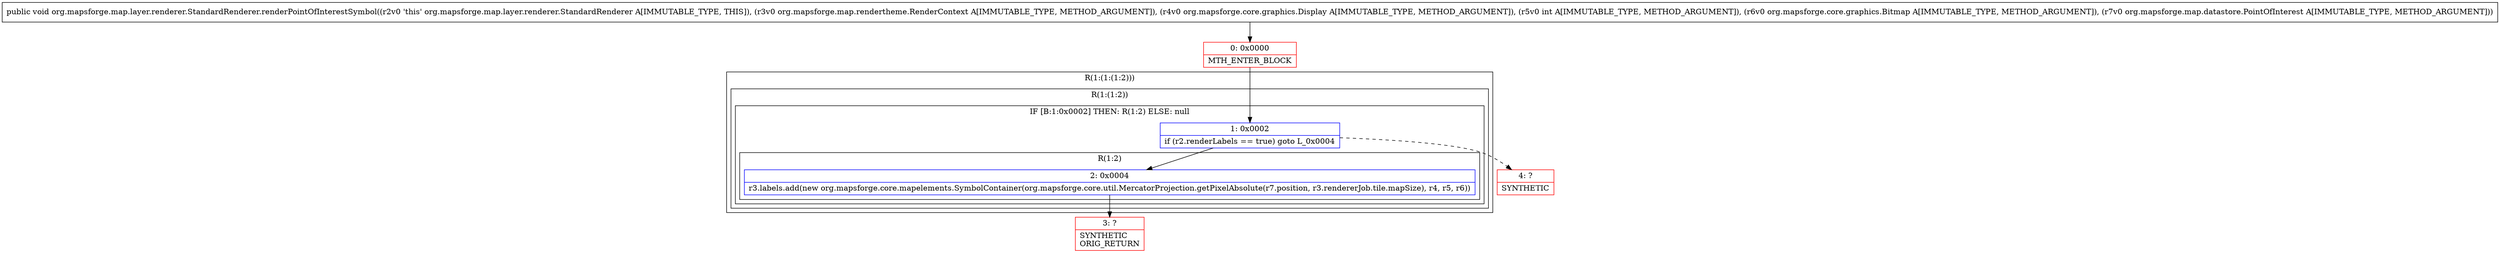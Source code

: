 digraph "CFG fororg.mapsforge.map.layer.renderer.StandardRenderer.renderPointOfInterestSymbol(Lorg\/mapsforge\/map\/rendertheme\/RenderContext;Lorg\/mapsforge\/core\/graphics\/Display;ILorg\/mapsforge\/core\/graphics\/Bitmap;Lorg\/mapsforge\/map\/datastore\/PointOfInterest;)V" {
subgraph cluster_Region_1673132011 {
label = "R(1:(1:(1:2)))";
node [shape=record,color=blue];
subgraph cluster_Region_1160736159 {
label = "R(1:(1:2))";
node [shape=record,color=blue];
subgraph cluster_IfRegion_1406556879 {
label = "IF [B:1:0x0002] THEN: R(1:2) ELSE: null";
node [shape=record,color=blue];
Node_1 [shape=record,label="{1\:\ 0x0002|if (r2.renderLabels == true) goto L_0x0004\l}"];
subgraph cluster_Region_599866874 {
label = "R(1:2)";
node [shape=record,color=blue];
Node_2 [shape=record,label="{2\:\ 0x0004|r3.labels.add(new org.mapsforge.core.mapelements.SymbolContainer(org.mapsforge.core.util.MercatorProjection.getPixelAbsolute(r7.position, r3.rendererJob.tile.mapSize), r4, r5, r6))\l}"];
}
}
}
}
Node_0 [shape=record,color=red,label="{0\:\ 0x0000|MTH_ENTER_BLOCK\l}"];
Node_3 [shape=record,color=red,label="{3\:\ ?|SYNTHETIC\lORIG_RETURN\l}"];
Node_4 [shape=record,color=red,label="{4\:\ ?|SYNTHETIC\l}"];
MethodNode[shape=record,label="{public void org.mapsforge.map.layer.renderer.StandardRenderer.renderPointOfInterestSymbol((r2v0 'this' org.mapsforge.map.layer.renderer.StandardRenderer A[IMMUTABLE_TYPE, THIS]), (r3v0 org.mapsforge.map.rendertheme.RenderContext A[IMMUTABLE_TYPE, METHOD_ARGUMENT]), (r4v0 org.mapsforge.core.graphics.Display A[IMMUTABLE_TYPE, METHOD_ARGUMENT]), (r5v0 int A[IMMUTABLE_TYPE, METHOD_ARGUMENT]), (r6v0 org.mapsforge.core.graphics.Bitmap A[IMMUTABLE_TYPE, METHOD_ARGUMENT]), (r7v0 org.mapsforge.map.datastore.PointOfInterest A[IMMUTABLE_TYPE, METHOD_ARGUMENT])) }"];
MethodNode -> Node_0;
Node_1 -> Node_2;
Node_1 -> Node_4[style=dashed];
Node_2 -> Node_3;
Node_0 -> Node_1;
}


